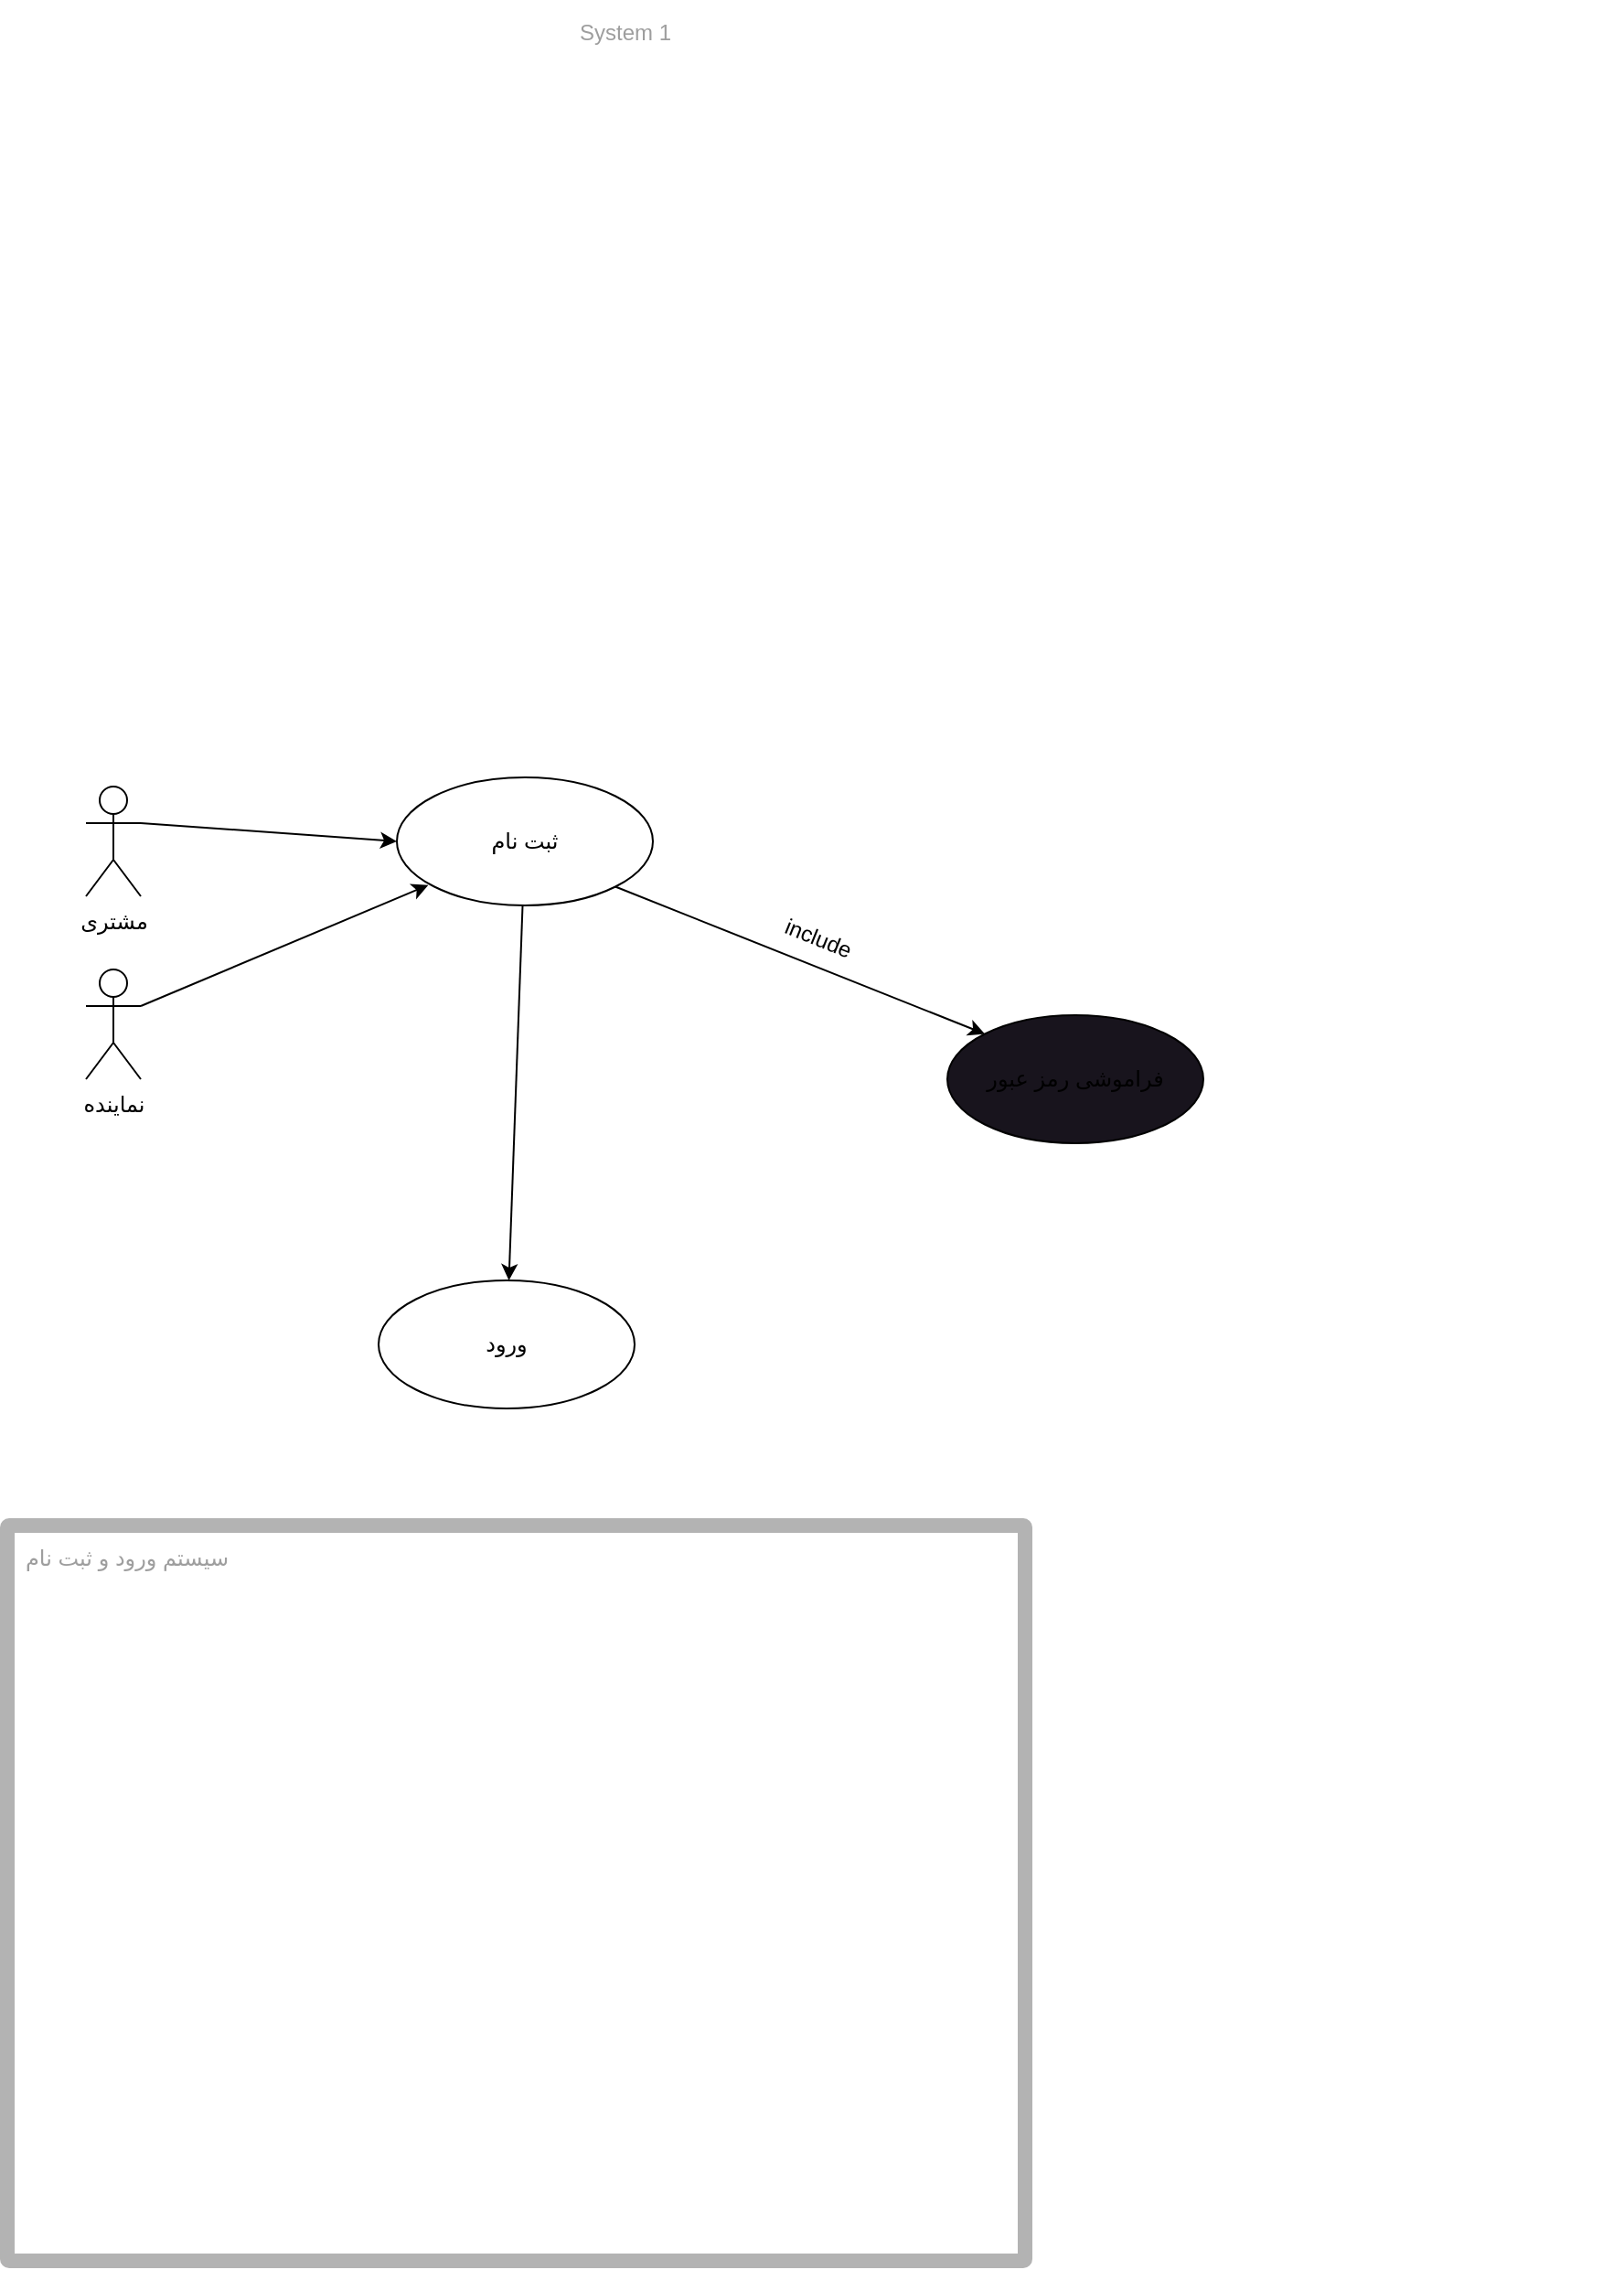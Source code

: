 <mxfile>
    <diagram id="BQtac6K5xoY5vLfRpdk2" name="Page-1">
        <mxGraphModel dx="549" dy="1557" grid="0" gridSize="10" guides="1" tooltips="1" connect="1" arrows="1" fold="1" page="1" pageScale="1" pageWidth="1654" pageHeight="1169" math="0" shadow="0">
            <root>
                <mxCell id="0"/>
                <mxCell id="1" parent="0"/>
                <mxCell id="7" value="" style="edgeStyle=none;html=1;entryX=0;entryY=0.5;entryDx=0;entryDy=0;startArrow=none;exitX=1;exitY=0.333;exitDx=0;exitDy=0;exitPerimeter=0;" parent="1" source="2" target="5" edge="1">
                    <mxGeometry relative="1" as="geometry">
                        <mxPoint x="370" y="310" as="targetPoint"/>
                    </mxGeometry>
                </mxCell>
                <mxCell id="2" value="مشتری" style="shape=umlActor;verticalLabelPosition=bottom;verticalAlign=top;html=1;" parent="1" vertex="1">
                    <mxGeometry x="200" y="280" width="30" height="60" as="geometry"/>
                </mxCell>
                <mxCell id="30" style="edgeStyle=none;html=1;exitX=1;exitY=1;exitDx=0;exitDy=0;entryX=0;entryY=0;entryDx=0;entryDy=0;" edge="1" parent="1" source="5" target="20">
                    <mxGeometry relative="1" as="geometry"/>
                </mxCell>
                <mxCell id="32" style="edgeStyle=none;html=1;" edge="1" parent="1" source="5" target="17">
                    <mxGeometry relative="1" as="geometry"/>
                </mxCell>
                <mxCell id="5" value="ثبت نام" style="ellipse;whiteSpace=wrap;html=1;" parent="1" vertex="1">
                    <mxGeometry x="370" y="275" width="140" height="70" as="geometry"/>
                </mxCell>
                <mxCell id="16" style="edgeStyle=none;html=1;exitX=1;exitY=0.333;exitDx=0;exitDy=0;exitPerimeter=0;entryX=0.123;entryY=0.841;entryDx=0;entryDy=0;entryPerimeter=0;" parent="1" source="14" target="5" edge="1">
                    <mxGeometry relative="1" as="geometry"/>
                </mxCell>
                <mxCell id="14" value="نماینده" style="shape=umlActor;verticalLabelPosition=bottom;verticalAlign=top;html=1;" parent="1" vertex="1">
                    <mxGeometry x="200" y="380" width="30" height="60" as="geometry"/>
                </mxCell>
                <mxCell id="17" value="ورود" style="ellipse;whiteSpace=wrap;html=1;" parent="1" vertex="1">
                    <mxGeometry x="360" y="550" width="140" height="70" as="geometry"/>
                </mxCell>
                <mxCell id="20" value="فراموشی رمز عبور" style="ellipse;whiteSpace=wrap;html=1;fillColor=rgb(24, 20, 29);" parent="1" vertex="1">
                    <mxGeometry x="671" y="405" width="140" height="70" as="geometry"/>
                </mxCell>
                <mxCell id="25" value="System 1" style="sketch=0;points=[[0,0,0],[0.25,0,0],[0.5,0,0],[0.75,0,0],[1,0,0],[1,0.25,0],[1,0.5,0],[1,0.75,0],[1,1,0],[0.75,1,0],[0.5,1,0],[0.25,1,0],[0,1,0],[0,0.75,0],[0,0.5,0],[0,0.25,0]];rounded=1;absoluteArcSize=1;arcSize=2;html=1;strokeColor=none;gradientColor=none;shadow=0;dashed=0;fontSize=12;fontColor=#9E9E9E;align=left;verticalAlign=top;spacing=10;spacingTop=-4;fillColor=none;" parent="1" vertex="1">
                    <mxGeometry x="460" y="-150" width="580" height="390" as="geometry"/>
                </mxCell>
                <mxCell id="29" value="سیستم ورود و ثبت نام&amp;nbsp;" style="sketch=0;points=[[0,0,0],[0.25,0,0],[0.5,0,0],[0.75,0,0],[1,0,0],[1,0.25,0],[1,0.5,0],[1,0.75,0],[1,1,0],[0.75,1,0],[0.5,1,0],[0.25,1,0],[0,1,0],[0,0.75,0],[0,0.5,0],[0,0.25,0]];rounded=1;absoluteArcSize=1;arcSize=2;html=1;strokeColor=#B3B3B3;gradientColor=none;shadow=0;fontSize=12;fontColor=#9E9E9E;align=left;verticalAlign=top;spacing=10;spacingTop=-4;fillColor=none;strokeWidth=8;" parent="1" vertex="1">
                    <mxGeometry x="157" y="684" width="556.5" height="402" as="geometry"/>
                </mxCell>
                <mxCell id="31" value="include" style="text;html=1;align=center;verticalAlign=middle;resizable=0;points=[];autosize=1;strokeColor=none;fillColor=none;rotation=22;" vertex="1" parent="1">
                    <mxGeometry x="572" y="350" width="56" height="26" as="geometry"/>
                </mxCell>
            </root>
        </mxGraphModel>
    </diagram>
</mxfile>